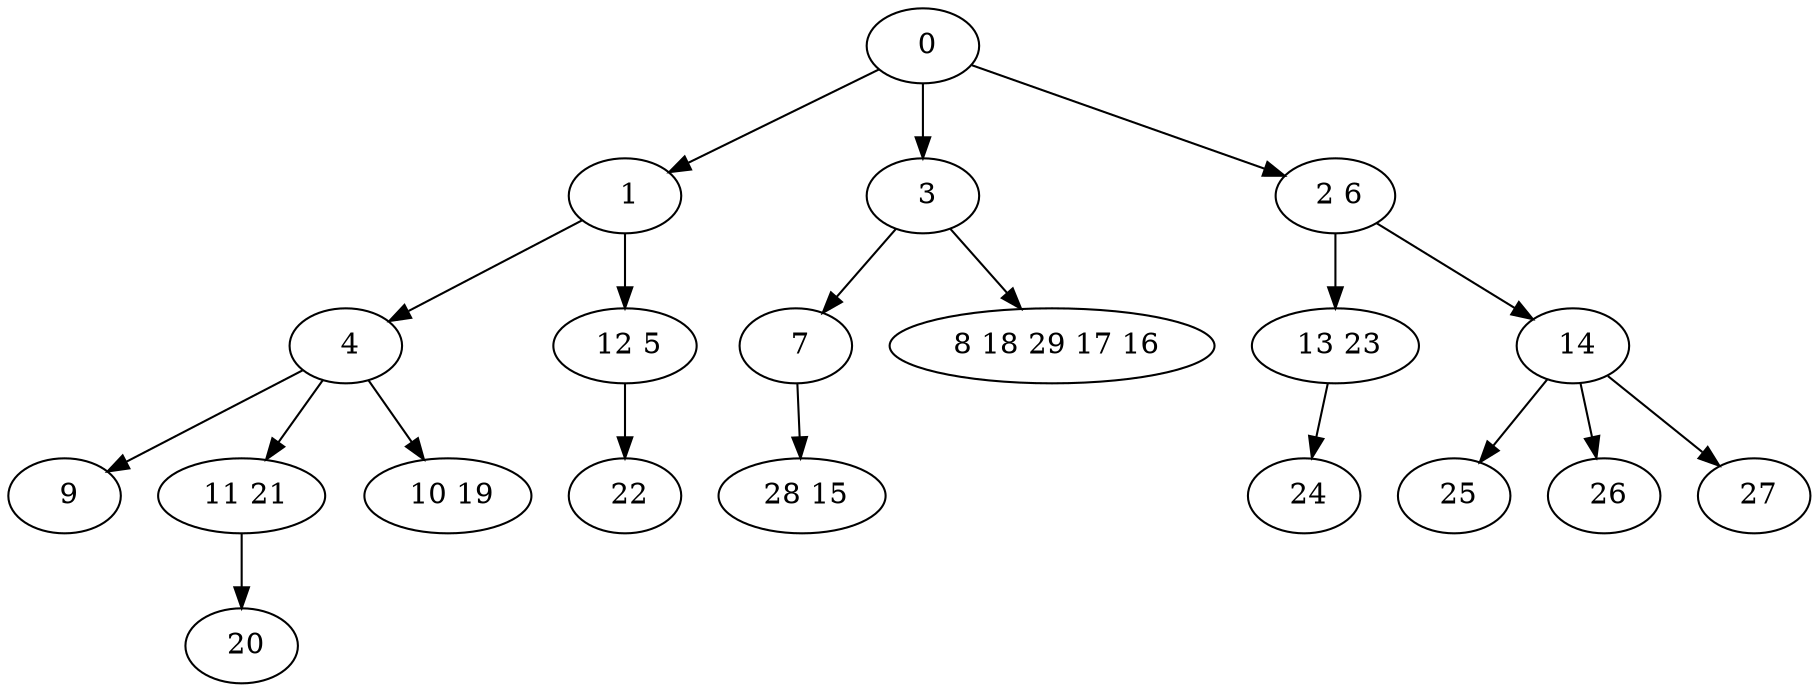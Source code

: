 digraph mytree {
" 0" -> " 1";
" 0" -> " 3";
" 0" -> " 2 6";
" 1" -> " 4";
" 1" -> " 12 5";
" 3" -> " 7";
" 3" -> " 8 18 29 17 16";
" 2 6" -> " 13 23";
" 2 6" -> " 14";
" 4" -> " 9";
" 4" -> " 11 21";
" 4" -> " 10 19";
" 7" -> " 28 15";
" 8 18 29 17 16";
" 13 23" -> " 24";
" 9";
" 11 21" -> " 20";
" 10 19";
" 28 15";
" 14" -> " 25";
" 14" -> " 26";
" 14" -> " 27";
" 25";
" 26";
" 27";
" 24";
" 20";
" 12 5" -> " 22";
" 22";
}
